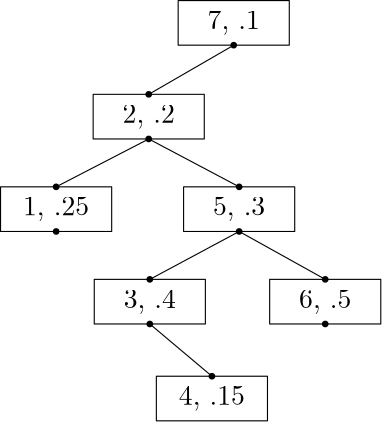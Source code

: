 <?xml version="1.0"?>
<!DOCTYPE ipe SYSTEM "ipe.dtd">
<ipe version="70005" creator="Ipe 7.1.1">
<info created="D:20140206095639" modified="D:20140206095639"/>
<ipestyle name="ipe6">
<symbol name="mark/circle(sx)" transformations="translations">
<path fill="sym-stroke">
0.6 0 0 0.6 0 0 e
0.4 0 0 0.4 0 0 e
</path>
</symbol>
<symbol name="mark/disk(sx)" transformations="translations">
<path fill="sym-stroke">
0.6 0 0 0.6 0 0 e
</path>
</symbol>
<symbol name="mark/fdisk(sfx)" transformations="translations">
<group>
<path fill="sym-fill">
0.5 0 0 0.5 0 0 e
</path>
<path fill="sym-stroke" fillrule="eofill">
0.6 0 0 0.6 0 0 e
0.4 0 0 0.4 0 0 e
</path>
</group>
</symbol>
<symbol name="mark/box(sx)" transformations="translations">
<path fill="sym-stroke" fillrule="eofill">
-0.6 -0.6 m
0.6 -0.6 l
0.6 0.6 l
-0.6 0.6 l
h
-0.4 -0.4 m
0.4 -0.4 l
0.4 0.4 l
-0.4 0.4 l
h
</path>
</symbol>
<symbol name="mark/square(sx)" transformations="translations">
<path fill="sym-stroke">
-0.6 -0.6 m
0.6 -0.6 l
0.6 0.6 l
-0.6 0.6 l
h
</path>
</symbol>
<symbol name="mark/fsquare(sfx)" transformations="translations">
<group>
<path fill="sym-fill">
-0.5 -0.5 m
0.5 -0.5 l
0.5 0.5 l
-0.5 0.5 l
h
</path>
<path fill="sym-stroke" fillrule="eofill">
-0.6 -0.6 m
0.6 -0.6 l
0.6 0.6 l
-0.6 0.6 l
0 -0.4 m
0.4 -0.4 l
0.4 0.4 l
-0.4 0.4 l
h
</path>
</group>
</symbol>
<symbol name="mark/cross(sx)" transformations="translations">
<group>
<path fill="sym-stroke">
-0.43 -0.57 m
0.57 0.43 l
0.43 0.57 l
-0.57 -0.43 l
h
</path>
<path fill="sym-stroke">
-0.43 0.57 m
0.57 -0.43 l
0.43 -0.57 l
-0.57 0.43 l
h
</path>
</group>
</symbol>
<pen name="heavier" value="0.8"/>
<pen name="fat" value="1.2"/>
<pen name="ultrafat" value="2"/>
<symbolsize name="large" value="5"/>
<symbolsize name="small" value="2"/>
<symbolsize name="tiny" value="1.1"/>
<arrowsize name="large" value="10"/>
<arrowsize name="small" value="5"/>
<arrowsize name="tiny" value="3"/>
<color name="red" value="1 0 0"/>
<color name="green" value="0 1 0"/>
<color name="blue" value="0 0 1"/>
<color name="yellow" value="1 1 0"/>
<color name="gray1" value="0.125"/>
<color name="gray2" value="0.25"/>
<color name="gray3" value="0.375"/>
<color name="gray4" value="0.5"/>
<color name="gray5" value="0.625"/>
<color name="gray6" value="0.75"/>
<color name="gray7" value="0.875"/>
<dashstyle name="dashed" value="[4] 0"/>
<dashstyle name="dotted" value="[1 3] 0"/>
<dashstyle name="dash dotted" value="[4 2 1 2] 0"/>
<dashstyle name="dash dot dotted" value="[4 2 1 2 1 2] 0"/>
<textsize name="large" value="\large"/>
<textsize name="Large" value="\Large"/>
<textsize name="LARGE" value="\LARGE"/>
<textsize name="huge" value="\huge"/>
<textsize name="Huge" value="\Huge"/>
<textsize name="small" value="\small"/>
<textsize name="footnote" value="\footnotesize"/>
<textsize name="tiny" value="\tiny"/>
<textstyle name="center" begin="\begin{center}" end="\end{center}"/>
<textstyle name="itemize" begin="\begin{itemize}" end="\end{itemize}"/>
<textstyle name="item" begin="\begin{itemize}\item{}" end="\end{itemize}"/>
</ipestyle>
<page>
<layer name="alpha"/>
<view layers="alpha" active="alpha"/>
<text layer="alpha" matrix="1 0 0 1 231.711 173.05" transformations="translations" pos="-88.3904 -104.288" stroke="black" type="label" valign="bottom" size="10">4, .15</text>
<path matrix="1 0 0 1 231.711 173.05" stroke="black" pen="0.4">
-96.483 -92.0802 m
-56.4779 -92.0802 l
-56.4779 -108.145 l
-96.483 -108.145 l
h
</path>
<group matrix="1 0 0 1 231.711 173.05">
<text transformations="translations" pos="-144.476 -36.1092" stroke="black" type="label" valign="bottom" size="10">1, .25</text>
<path stroke="black" pen="0.4">
-152.569 -23.9017 m
-112.564 -23.9017 l
-112.564 -39.9667 l
-152.569 -39.9667 l
h
</path>
</group>
<group matrix="1 0 0 1 231.711 173.05">
<text transformations="translations" pos="-108.256 -69.4148" stroke="black" type="label" valign="bottom" size="10">3, .4</text>
<path stroke="black" pen="0.4">
-118.839 -57.2073 m
-78.8337 -57.2073 l
-78.8337 -73.2723 l
-118.839 -73.2723 l
h
</path>
</group>
<group matrix="1 0 0 1 231.711 173.05">
<text transformations="translations" pos="-45.1109 -69.4148" stroke="black" type="label" valign="bottom" size="10">6, .5</text>
<path stroke="black" pen="0.4">
-55.6934 -57.2073 m
-15.6883 -57.2073 l
-15.6883 -73.2723 l
-55.6934 -73.2723 l
h
</path>
</group>
<group matrix="1 0 0 1 231.711 173.05">
<text transformations="translations" pos="-76.0953 -36.1092" stroke="black" type="label" valign="bottom" size="10">5, .3</text>
<path stroke="black" pen="0.4">
-86.6778 -23.9017 m
-46.6727 -23.9017 l
-46.6727 -39.9667 l
-86.6778 -39.9667 l
h
</path>
</group>
<group matrix="1 0 0 1 231.711 173.05">
<text transformations="translations" pos="-108.648 -2.80359" stroke="black" type="label" valign="bottom" size="10">2, .2</text>
<path stroke="black" pen="0.4">
-119.231 9.40394 m
-79.2259 9.40394 l
-79.2259 -6.66112 l
-119.231 -6.66112 l
h
</path>
</group>
<group matrix="1 0 0 1 231.711 173.05">
<text transformations="translations" pos="-78.0493 30.9546" stroke="black" type="label" valign="bottom" size="10">7, .1</text>
<path stroke="black" pen="0.4">
-88.6318 43.1621 m
-48.6267 43.1621 l
-48.6267 27.0971 l
-88.6318 27.0971 l
h
</path>
</group>
<use matrix="1 0 0 1 231.711 173.05" name="mark/disk(sx)" pos="-68.6293 27.0971" size="2" stroke="black"/>
<use matrix="1 0 0 1 231.711 173.05" name="mark/disk(sx)" pos="-99.2285 -6.66112" size="2" stroke="black"/>
<use matrix="1 0 0 1 231.711 173.05" name="mark/disk(sx)" pos="-132.566 -39.9667" size="2" stroke="black"/>
<use matrix="1 0 0 1 231.711 173.05" name="mark/disk(sx)" pos="-66.6753 -39.9667" size="2" stroke="black"/>
<use matrix="1 0 0 1 231.711 173.05" name="mark/disk(sx)" pos="-98.8363 -73.2723" size="2" stroke="black"/>
<use matrix="1 0 0 1 231.711 173.05" name="mark/disk(sx)" pos="-35.6909 -73.2723" size="2" stroke="black"/>
<use matrix="1 0 0 1 231.711 173.05" name="mark/disk(sx)" pos="-76.4804 -92.0802" size="2" stroke="black"/>
<use matrix="1 0 0 1 231.711 173.05" name="mark/disk(sx)" pos="-35.6909 -57.2073" size="2" stroke="black"/>
<use matrix="1 0 0 1 231.711 173.05" name="mark/disk(sx)" pos="-98.8363 -57.2073" size="2" stroke="black"/>
<use matrix="1 0 0 1 231.711 173.05" name="mark/disk(sx)" pos="-66.6753 -23.9017" size="2" stroke="black"/>
<use matrix="1 0 0 1 231.711 173.05" name="mark/disk(sx)" pos="-132.566 -23.9017" size="2" stroke="black"/>
<use matrix="1 0 0 1 231.711 173.05" name="mark/disk(sx)" pos="-99.2285 9.40394" size="2" stroke="black"/>
<path matrix="1 0 0 1 231.711 173.05" stroke="black" pen="0.4">
-68.6293 27.0971 m
-99.2285 9.40394 l
</path>
<path matrix="1 0 0 1 231.711 173.05" stroke="black" pen="0.4">
-99.2285 -6.66112 m
-132.566 -23.9017 l
</path>
<path matrix="1 0 0 1 231.711 173.05" stroke="black" pen="0.4">
-99.2285 -6.66112 m
-66.6753 -23.9017 l
</path>
<path matrix="1 0 0 1 231.711 173.05" stroke="black" pen="0.4">
-66.6753 -39.9667 m
-98.8363 -57.2073 l
</path>
<path matrix="1 0 0 1 231.711 173.05" stroke="black" pen="0.4">
-66.6753 -39.9667 m
-35.6909 -57.2073 l
</path>
<path matrix="1 0 0 1 231.711 173.05" stroke="black" pen="0.4">
-98.8363 -73.2723 m
-76.4804 -92.0802 l
</path>
</page>
</ipe>
